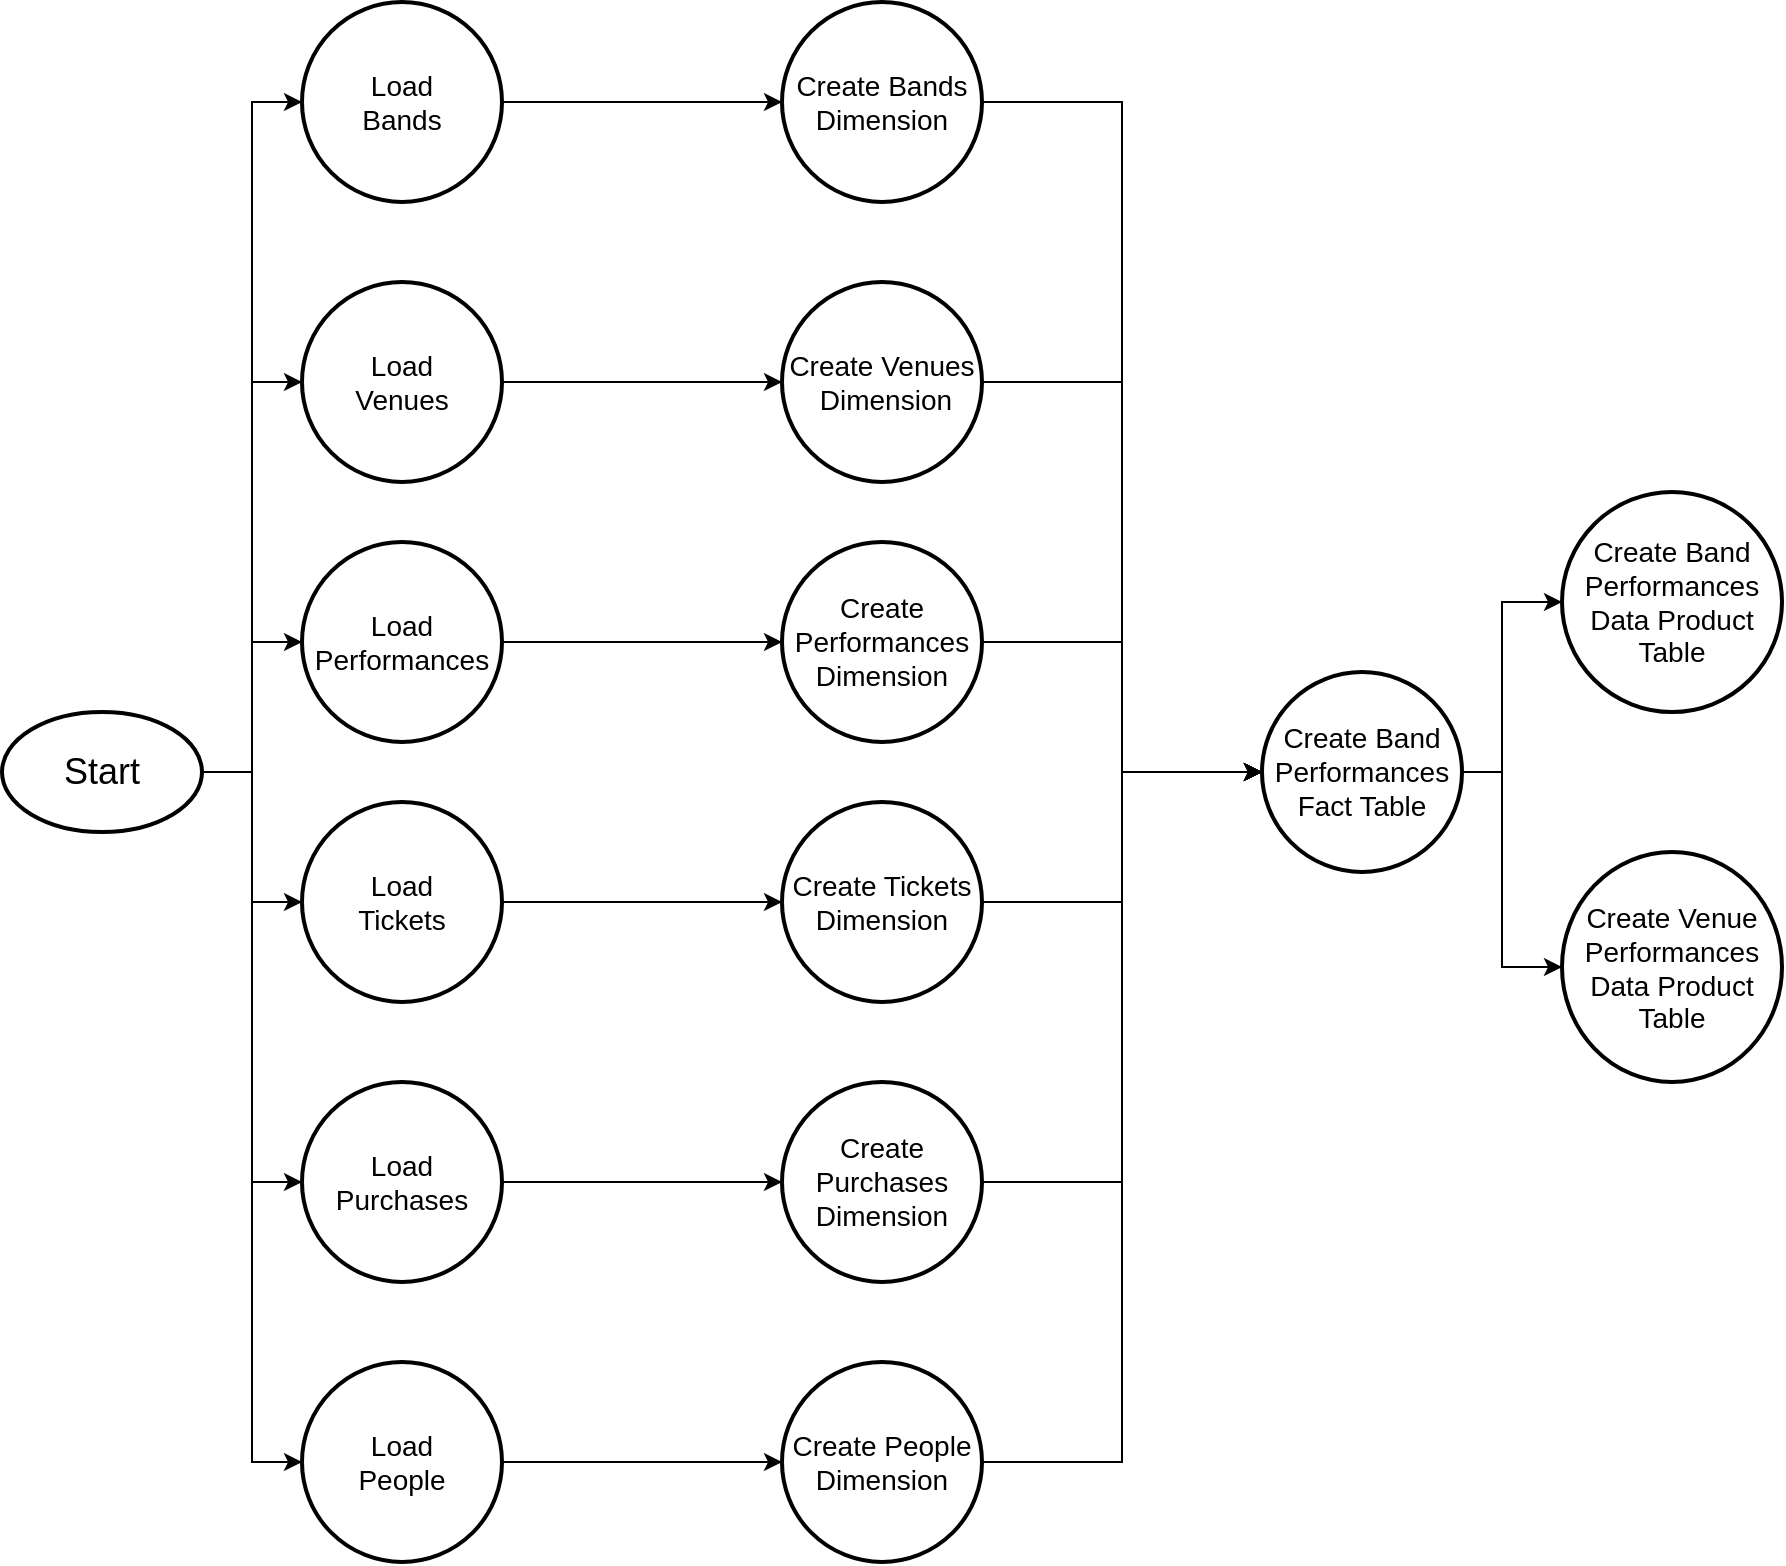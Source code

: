 <mxfile version="20.2.7" type="device"><diagram id="3hxdFDd5OE2JLLUF77-S" name="Page-1"><mxGraphModel dx="2026" dy="3062" grid="1" gridSize="10" guides="1" tooltips="1" connect="1" arrows="1" fold="1" page="1" pageScale="1" pageWidth="1100" pageHeight="850" math="0" shadow="0"><root><mxCell id="0"/><mxCell id="1" parent="0"/><mxCell id="yKOEY7Spj5T0I-ZP9YGZ-18" style="edgeStyle=orthogonalEdgeStyle;rounded=0;orthogonalLoop=1;jettySize=auto;html=1;exitX=1;exitY=0.5;exitDx=0;exitDy=0;exitPerimeter=0;fontSize=12;entryX=0;entryY=0.5;entryDx=0;entryDy=0;entryPerimeter=0;" edge="1" parent="1" source="yKOEY7Spj5T0I-ZP9YGZ-9" target="yKOEY7Spj5T0I-ZP9YGZ-12"><mxGeometry relative="1" as="geometry"><mxPoint x="-770" y="-2420" as="targetPoint"/></mxGeometry></mxCell><mxCell id="yKOEY7Spj5T0I-ZP9YGZ-19" style="edgeStyle=orthogonalEdgeStyle;rounded=0;orthogonalLoop=1;jettySize=auto;html=1;entryX=0;entryY=0.5;entryDx=0;entryDy=0;entryPerimeter=0;fontSize=12;" edge="1" parent="1" source="yKOEY7Spj5T0I-ZP9YGZ-9" target="yKOEY7Spj5T0I-ZP9YGZ-13"><mxGeometry relative="1" as="geometry"/></mxCell><mxCell id="yKOEY7Spj5T0I-ZP9YGZ-20" style="edgeStyle=orthogonalEdgeStyle;rounded=0;orthogonalLoop=1;jettySize=auto;html=1;entryX=0;entryY=0.5;entryDx=0;entryDy=0;entryPerimeter=0;fontSize=12;" edge="1" parent="1" source="yKOEY7Spj5T0I-ZP9YGZ-9" target="yKOEY7Spj5T0I-ZP9YGZ-14"><mxGeometry relative="1" as="geometry"/></mxCell><mxCell id="yKOEY7Spj5T0I-ZP9YGZ-21" style="edgeStyle=orthogonalEdgeStyle;rounded=0;orthogonalLoop=1;jettySize=auto;html=1;entryX=0;entryY=0.5;entryDx=0;entryDy=0;entryPerimeter=0;fontSize=12;" edge="1" parent="1" source="yKOEY7Spj5T0I-ZP9YGZ-9" target="yKOEY7Spj5T0I-ZP9YGZ-15"><mxGeometry relative="1" as="geometry"/></mxCell><mxCell id="yKOEY7Spj5T0I-ZP9YGZ-22" style="edgeStyle=orthogonalEdgeStyle;rounded=0;orthogonalLoop=1;jettySize=auto;html=1;entryX=0;entryY=0.5;entryDx=0;entryDy=0;entryPerimeter=0;fontSize=12;" edge="1" parent="1" source="yKOEY7Spj5T0I-ZP9YGZ-9" target="yKOEY7Spj5T0I-ZP9YGZ-11"><mxGeometry relative="1" as="geometry"/></mxCell><mxCell id="yKOEY7Spj5T0I-ZP9YGZ-23" style="edgeStyle=orthogonalEdgeStyle;rounded=0;orthogonalLoop=1;jettySize=auto;html=1;entryX=0;entryY=0.5;entryDx=0;entryDy=0;entryPerimeter=0;fontSize=12;" edge="1" parent="1" source="yKOEY7Spj5T0I-ZP9YGZ-9" target="yKOEY7Spj5T0I-ZP9YGZ-10"><mxGeometry relative="1" as="geometry"/></mxCell><mxCell id="yKOEY7Spj5T0I-ZP9YGZ-9" value="&lt;font style=&quot;font-size: 18px;&quot;&gt;Start&lt;/font&gt;" style="strokeWidth=2;html=1;shape=mxgraph.flowchart.start_1;whiteSpace=wrap;fontSize=12;" vertex="1" parent="1"><mxGeometry x="-910" y="-2155" width="100" height="60" as="geometry"/></mxCell><mxCell id="yKOEY7Spj5T0I-ZP9YGZ-32" style="edgeStyle=orthogonalEdgeStyle;rounded=0;orthogonalLoop=1;jettySize=auto;html=1;entryX=0;entryY=0.5;entryDx=0;entryDy=0;entryPerimeter=0;fontSize=18;" edge="1" parent="1" source="yKOEY7Spj5T0I-ZP9YGZ-10" target="yKOEY7Spj5T0I-ZP9YGZ-30"><mxGeometry relative="1" as="geometry"/></mxCell><mxCell id="yKOEY7Spj5T0I-ZP9YGZ-10" value="&lt;font style=&quot;font-size: 14px;&quot;&gt;Load&lt;br&gt;People&lt;/font&gt;" style="strokeWidth=2;html=1;shape=mxgraph.flowchart.start_2;whiteSpace=wrap;fontSize=12;" vertex="1" parent="1"><mxGeometry x="-760" y="-1830" width="100" height="100" as="geometry"/></mxCell><mxCell id="yKOEY7Spj5T0I-ZP9YGZ-31" style="edgeStyle=orthogonalEdgeStyle;rounded=0;orthogonalLoop=1;jettySize=auto;html=1;fontSize=18;" edge="1" parent="1" source="yKOEY7Spj5T0I-ZP9YGZ-11" target="yKOEY7Spj5T0I-ZP9YGZ-29"><mxGeometry relative="1" as="geometry"/></mxCell><mxCell id="yKOEY7Spj5T0I-ZP9YGZ-11" value="&lt;font style=&quot;font-size: 14px;&quot;&gt;Load&lt;br&gt;Purchases&lt;/font&gt;" style="strokeWidth=2;html=1;shape=mxgraph.flowchart.start_2;whiteSpace=wrap;fontSize=12;" vertex="1" parent="1"><mxGeometry x="-760" y="-1970" width="100" height="100" as="geometry"/></mxCell><mxCell id="yKOEY7Spj5T0I-ZP9YGZ-36" style="edgeStyle=orthogonalEdgeStyle;rounded=0;orthogonalLoop=1;jettySize=auto;html=1;entryX=0;entryY=0.5;entryDx=0;entryDy=0;entryPerimeter=0;fontSize=18;" edge="1" parent="1" source="yKOEY7Spj5T0I-ZP9YGZ-12" target="yKOEY7Spj5T0I-ZP9YGZ-24"><mxGeometry relative="1" as="geometry"/></mxCell><mxCell id="yKOEY7Spj5T0I-ZP9YGZ-12" value="&lt;font style=&quot;font-size: 14px;&quot;&gt;Load&lt;br&gt;Bands&lt;/font&gt;" style="strokeWidth=2;html=1;shape=mxgraph.flowchart.start_2;whiteSpace=wrap;fontSize=12;" vertex="1" parent="1"><mxGeometry x="-760" y="-2510" width="100" height="100" as="geometry"/></mxCell><mxCell id="yKOEY7Spj5T0I-ZP9YGZ-35" style="edgeStyle=orthogonalEdgeStyle;rounded=0;orthogonalLoop=1;jettySize=auto;html=1;entryX=0;entryY=0.5;entryDx=0;entryDy=0;entryPerimeter=0;fontSize=18;" edge="1" parent="1" source="yKOEY7Spj5T0I-ZP9YGZ-13" target="yKOEY7Spj5T0I-ZP9YGZ-26"><mxGeometry relative="1" as="geometry"/></mxCell><mxCell id="yKOEY7Spj5T0I-ZP9YGZ-13" value="&lt;font style=&quot;font-size: 14px;&quot;&gt;Load&lt;br&gt;Venues&lt;/font&gt;" style="strokeWidth=2;html=1;shape=mxgraph.flowchart.start_2;whiteSpace=wrap;fontSize=12;" vertex="1" parent="1"><mxGeometry x="-760" y="-2370" width="100" height="100" as="geometry"/></mxCell><mxCell id="yKOEY7Spj5T0I-ZP9YGZ-34" style="edgeStyle=orthogonalEdgeStyle;rounded=0;orthogonalLoop=1;jettySize=auto;html=1;entryX=0;entryY=0.5;entryDx=0;entryDy=0;entryPerimeter=0;fontSize=18;" edge="1" parent="1" source="yKOEY7Spj5T0I-ZP9YGZ-14" target="yKOEY7Spj5T0I-ZP9YGZ-27"><mxGeometry relative="1" as="geometry"/></mxCell><mxCell id="yKOEY7Spj5T0I-ZP9YGZ-14" value="&lt;font style=&quot;font-size: 14px;&quot;&gt;Load Performances&lt;/font&gt;" style="strokeWidth=2;html=1;shape=mxgraph.flowchart.start_2;whiteSpace=wrap;fontSize=12;" vertex="1" parent="1"><mxGeometry x="-760" y="-2240" width="100" height="100" as="geometry"/></mxCell><mxCell id="yKOEY7Spj5T0I-ZP9YGZ-33" style="edgeStyle=orthogonalEdgeStyle;rounded=0;orthogonalLoop=1;jettySize=auto;html=1;entryX=0;entryY=0.5;entryDx=0;entryDy=0;entryPerimeter=0;fontSize=18;" edge="1" parent="1" source="yKOEY7Spj5T0I-ZP9YGZ-15" target="yKOEY7Spj5T0I-ZP9YGZ-28"><mxGeometry relative="1" as="geometry"/></mxCell><mxCell id="yKOEY7Spj5T0I-ZP9YGZ-15" value="&lt;font style=&quot;font-size: 14px;&quot;&gt;Load&lt;br&gt;Tickets&lt;/font&gt;" style="strokeWidth=2;html=1;shape=mxgraph.flowchart.start_2;whiteSpace=wrap;fontSize=12;" vertex="1" parent="1"><mxGeometry x="-760" y="-2110" width="100" height="100" as="geometry"/></mxCell><mxCell id="yKOEY7Spj5T0I-ZP9YGZ-39" style="edgeStyle=orthogonalEdgeStyle;rounded=0;orthogonalLoop=1;jettySize=auto;html=1;entryX=0;entryY=0.5;entryDx=0;entryDy=0;entryPerimeter=0;fontSize=14;" edge="1" parent="1" source="yKOEY7Spj5T0I-ZP9YGZ-24" target="yKOEY7Spj5T0I-ZP9YGZ-38"><mxGeometry relative="1" as="geometry"/></mxCell><mxCell id="yKOEY7Spj5T0I-ZP9YGZ-24" value="&lt;font style=&quot;font-size: 14px;&quot;&gt;Create Bands Dimension&lt;/font&gt;" style="strokeWidth=2;html=1;shape=mxgraph.flowchart.start_2;whiteSpace=wrap;fontSize=12;" vertex="1" parent="1"><mxGeometry x="-520" y="-2510" width="100" height="100" as="geometry"/></mxCell><mxCell id="yKOEY7Spj5T0I-ZP9YGZ-41" style="edgeStyle=orthogonalEdgeStyle;rounded=0;orthogonalLoop=1;jettySize=auto;html=1;entryX=0;entryY=0.5;entryDx=0;entryDy=0;entryPerimeter=0;fontSize=14;" edge="1" parent="1" source="yKOEY7Spj5T0I-ZP9YGZ-26" target="yKOEY7Spj5T0I-ZP9YGZ-38"><mxGeometry relative="1" as="geometry"/></mxCell><mxCell id="yKOEY7Spj5T0I-ZP9YGZ-26" value="&lt;font style=&quot;font-size: 14px;&quot;&gt;Create Venues&lt;br&gt;&amp;nbsp;Dimension&lt;/font&gt;" style="strokeWidth=2;html=1;shape=mxgraph.flowchart.start_2;whiteSpace=wrap;fontSize=12;" vertex="1" parent="1"><mxGeometry x="-520" y="-2370" width="100" height="100" as="geometry"/></mxCell><mxCell id="yKOEY7Spj5T0I-ZP9YGZ-43" style="edgeStyle=orthogonalEdgeStyle;rounded=0;orthogonalLoop=1;jettySize=auto;html=1;entryX=0;entryY=0.5;entryDx=0;entryDy=0;entryPerimeter=0;fontSize=14;" edge="1" parent="1" source="yKOEY7Spj5T0I-ZP9YGZ-27" target="yKOEY7Spj5T0I-ZP9YGZ-38"><mxGeometry relative="1" as="geometry"/></mxCell><mxCell id="yKOEY7Spj5T0I-ZP9YGZ-27" value="&lt;font style=&quot;font-size: 14px;&quot;&gt;Create Performances Dimension&lt;/font&gt;" style="strokeWidth=2;html=1;shape=mxgraph.flowchart.start_2;whiteSpace=wrap;fontSize=12;" vertex="1" parent="1"><mxGeometry x="-520" y="-2240" width="100" height="100" as="geometry"/></mxCell><mxCell id="yKOEY7Spj5T0I-ZP9YGZ-44" style="edgeStyle=orthogonalEdgeStyle;rounded=0;orthogonalLoop=1;jettySize=auto;html=1;entryX=0;entryY=0.5;entryDx=0;entryDy=0;entryPerimeter=0;fontSize=14;" edge="1" parent="1" source="yKOEY7Spj5T0I-ZP9YGZ-28" target="yKOEY7Spj5T0I-ZP9YGZ-38"><mxGeometry relative="1" as="geometry"/></mxCell><mxCell id="yKOEY7Spj5T0I-ZP9YGZ-28" value="&lt;font style=&quot;font-size: 14px;&quot;&gt;Create Tickets Dimension&lt;/font&gt;" style="strokeWidth=2;html=1;shape=mxgraph.flowchart.start_2;whiteSpace=wrap;fontSize=12;" vertex="1" parent="1"><mxGeometry x="-520" y="-2110" width="100" height="100" as="geometry"/></mxCell><mxCell id="yKOEY7Spj5T0I-ZP9YGZ-45" style="edgeStyle=orthogonalEdgeStyle;rounded=0;orthogonalLoop=1;jettySize=auto;html=1;entryX=0;entryY=0.5;entryDx=0;entryDy=0;entryPerimeter=0;fontSize=14;" edge="1" parent="1" source="yKOEY7Spj5T0I-ZP9YGZ-29" target="yKOEY7Spj5T0I-ZP9YGZ-38"><mxGeometry relative="1" as="geometry"/></mxCell><mxCell id="yKOEY7Spj5T0I-ZP9YGZ-29" value="&lt;font style=&quot;font-size: 14px;&quot;&gt;Create Purchases Dimension&lt;/font&gt;" style="strokeWidth=2;html=1;shape=mxgraph.flowchart.start_2;whiteSpace=wrap;fontSize=12;" vertex="1" parent="1"><mxGeometry x="-520" y="-1970" width="100" height="100" as="geometry"/></mxCell><mxCell id="yKOEY7Spj5T0I-ZP9YGZ-46" style="edgeStyle=orthogonalEdgeStyle;rounded=0;orthogonalLoop=1;jettySize=auto;html=1;entryX=0;entryY=0.5;entryDx=0;entryDy=0;entryPerimeter=0;fontSize=14;" edge="1" parent="1" source="yKOEY7Spj5T0I-ZP9YGZ-30" target="yKOEY7Spj5T0I-ZP9YGZ-38"><mxGeometry relative="1" as="geometry"/></mxCell><mxCell id="yKOEY7Spj5T0I-ZP9YGZ-30" value="&lt;font style=&quot;font-size: 14px;&quot;&gt;Create People Dimension&lt;/font&gt;" style="strokeWidth=2;html=1;shape=mxgraph.flowchart.start_2;whiteSpace=wrap;fontSize=12;" vertex="1" parent="1"><mxGeometry x="-520" y="-1830" width="100" height="100" as="geometry"/></mxCell><mxCell id="yKOEY7Spj5T0I-ZP9YGZ-66" style="edgeStyle=orthogonalEdgeStyle;rounded=0;orthogonalLoop=1;jettySize=auto;html=1;entryX=0;entryY=0.5;entryDx=0;entryDy=0;entryPerimeter=0;fontSize=18;" edge="1" parent="1" source="yKOEY7Spj5T0I-ZP9YGZ-38" target="yKOEY7Spj5T0I-ZP9YGZ-48"><mxGeometry relative="1" as="geometry"><Array as="points"><mxPoint x="-160" y="-2125"/><mxPoint x="-160" y="-2027"/></Array></mxGeometry></mxCell><mxCell id="yKOEY7Spj5T0I-ZP9YGZ-67" style="edgeStyle=orthogonalEdgeStyle;rounded=0;orthogonalLoop=1;jettySize=auto;html=1;entryX=0;entryY=0.5;entryDx=0;entryDy=0;entryPerimeter=0;fontSize=18;" edge="1" parent="1" source="yKOEY7Spj5T0I-ZP9YGZ-38" target="yKOEY7Spj5T0I-ZP9YGZ-47"><mxGeometry relative="1" as="geometry"><Array as="points"><mxPoint x="-160" y="-2125"/><mxPoint x="-160" y="-2210"/></Array></mxGeometry></mxCell><mxCell id="yKOEY7Spj5T0I-ZP9YGZ-38" value="&lt;span style=&quot;font-size: 14px;&quot;&gt;Create Band Performances Fact Table&lt;/span&gt;" style="strokeWidth=2;html=1;shape=mxgraph.flowchart.start_2;whiteSpace=wrap;fontSize=12;" vertex="1" parent="1"><mxGeometry x="-280" y="-2175" width="100" height="100" as="geometry"/></mxCell><mxCell id="yKOEY7Spj5T0I-ZP9YGZ-47" value="&lt;span style=&quot;font-size: 14px;&quot;&gt;Create Band Performances Data Product Table&lt;/span&gt;" style="strokeWidth=2;html=1;shape=mxgraph.flowchart.start_2;whiteSpace=wrap;fontSize=12;" vertex="1" parent="1"><mxGeometry x="-130" y="-2265" width="110" height="110" as="geometry"/></mxCell><mxCell id="yKOEY7Spj5T0I-ZP9YGZ-48" value="&lt;span style=&quot;font-size: 14px;&quot;&gt;Create Venue Performances Data Product Table&lt;/span&gt;" style="strokeWidth=2;html=1;shape=mxgraph.flowchart.start_2;whiteSpace=wrap;fontSize=12;" vertex="1" parent="1"><mxGeometry x="-130" y="-2085" width="110" height="115" as="geometry"/></mxCell></root></mxGraphModel></diagram></mxfile>